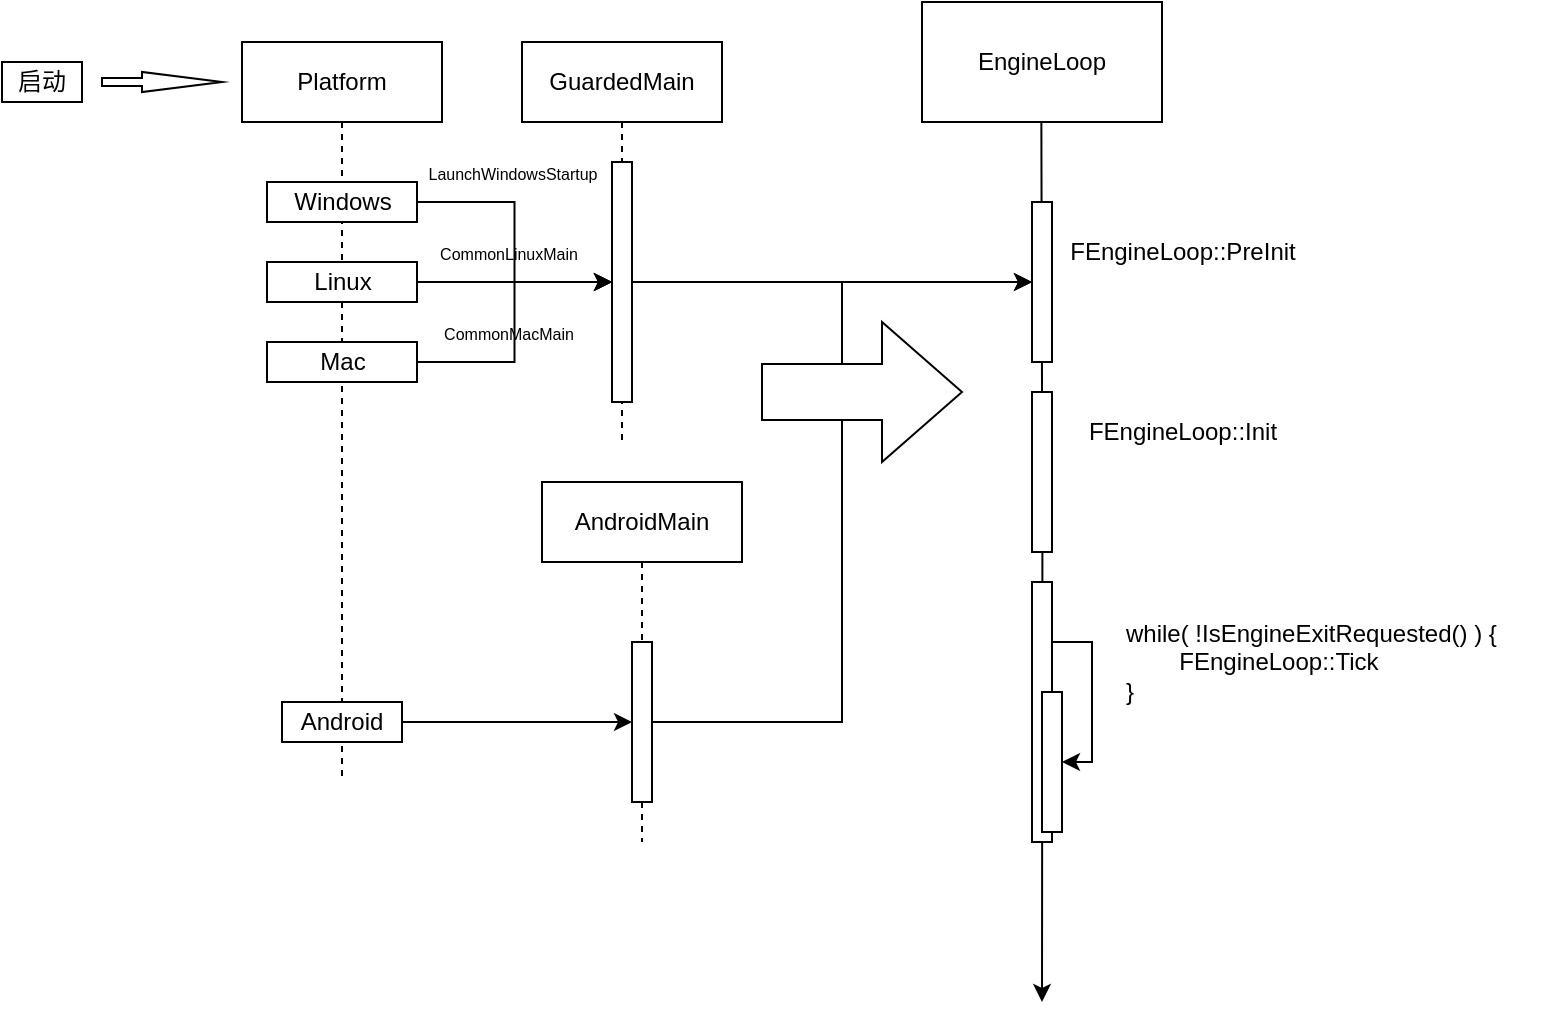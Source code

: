 <mxfile version="26.0.4">
  <diagram name="Page-1" id="2YBvvXClWsGukQMizWep">
    <mxGraphModel dx="842" dy="568" grid="1" gridSize="10" guides="1" tooltips="1" connect="1" arrows="1" fold="1" page="1" pageScale="1" pageWidth="850" pageHeight="1100" math="0" shadow="0">
      <root>
        <mxCell id="0" />
        <mxCell id="1" parent="0" />
        <mxCell id="8qbOOOZ3yt9xHwVIPmfH-4" value="启动" style="html=1;whiteSpace=wrap;" vertex="1" parent="1">
          <mxGeometry x="10" y="60" width="40" height="20" as="geometry" />
        </mxCell>
        <mxCell id="8qbOOOZ3yt9xHwVIPmfH-5" value="Platform" style="shape=umlLifeline;perimeter=lifelinePerimeter;whiteSpace=wrap;html=1;container=1;dropTarget=0;collapsible=0;recursiveResize=0;outlineConnect=0;portConstraint=eastwest;newEdgeStyle={&quot;curved&quot;:0,&quot;rounded&quot;:0};" vertex="1" parent="1">
          <mxGeometry x="130" y="50" width="100" height="370" as="geometry" />
        </mxCell>
        <mxCell id="8qbOOOZ3yt9xHwVIPmfH-21" style="edgeStyle=orthogonalEdgeStyle;rounded=0;orthogonalLoop=1;jettySize=auto;html=1;" edge="1" parent="1" source="8qbOOOZ3yt9xHwVIPmfH-8" target="8qbOOOZ3yt9xHwVIPmfH-20">
          <mxGeometry relative="1" as="geometry" />
        </mxCell>
        <mxCell id="8qbOOOZ3yt9xHwVIPmfH-8" value="Windows" style="whiteSpace=wrap;html=1;" vertex="1" parent="1">
          <mxGeometry x="142.5" y="120" width="75" height="20" as="geometry" />
        </mxCell>
        <mxCell id="8qbOOOZ3yt9xHwVIPmfH-23" style="edgeStyle=orthogonalEdgeStyle;rounded=0;orthogonalLoop=1;jettySize=auto;html=1;" edge="1" parent="1" source="8qbOOOZ3yt9xHwVIPmfH-9" target="8qbOOOZ3yt9xHwVIPmfH-20">
          <mxGeometry relative="1" as="geometry" />
        </mxCell>
        <mxCell id="8qbOOOZ3yt9xHwVIPmfH-9" value="Linux" style="whiteSpace=wrap;html=1;" vertex="1" parent="1">
          <mxGeometry x="142.5" y="160" width="75" height="20" as="geometry" />
        </mxCell>
        <mxCell id="8qbOOOZ3yt9xHwVIPmfH-24" style="edgeStyle=orthogonalEdgeStyle;rounded=0;orthogonalLoop=1;jettySize=auto;html=1;" edge="1" parent="1" source="8qbOOOZ3yt9xHwVIPmfH-10" target="8qbOOOZ3yt9xHwVIPmfH-20">
          <mxGeometry relative="1" as="geometry" />
        </mxCell>
        <mxCell id="8qbOOOZ3yt9xHwVIPmfH-10" value="Mac" style="whiteSpace=wrap;html=1;" vertex="1" parent="1">
          <mxGeometry x="142.5" y="200" width="75" height="20" as="geometry" />
        </mxCell>
        <mxCell id="8qbOOOZ3yt9xHwVIPmfH-17" value="GuardedMain" style="shape=umlLifeline;perimeter=lifelinePerimeter;whiteSpace=wrap;html=1;container=1;dropTarget=0;collapsible=0;recursiveResize=0;outlineConnect=0;portConstraint=eastwest;newEdgeStyle={&quot;curved&quot;:0,&quot;rounded&quot;:0};" vertex="1" parent="1">
          <mxGeometry x="270" y="50" width="100" height="200" as="geometry" />
        </mxCell>
        <mxCell id="8qbOOOZ3yt9xHwVIPmfH-20" value="" style="html=1;points=[[0,0,0,0,5],[0,1,0,0,-5],[1,0,0,0,5],[1,1,0,0,-5]];perimeter=orthogonalPerimeter;outlineConnect=0;targetShapes=umlLifeline;portConstraint=eastwest;newEdgeStyle={&quot;curved&quot;:0,&quot;rounded&quot;:0};" vertex="1" parent="8qbOOOZ3yt9xHwVIPmfH-17">
          <mxGeometry x="45" y="60" width="10" height="120" as="geometry" />
        </mxCell>
        <mxCell id="8qbOOOZ3yt9xHwVIPmfH-26" value="&lt;font style=&quot;font-size: 8px;&quot;&gt;LaunchWindowsStartup&lt;/font&gt;" style="text;html=1;align=center;verticalAlign=middle;resizable=0;points=[];autosize=1;strokeColor=none;fillColor=none;" vertex="1" parent="1">
          <mxGeometry x="210" y="100" width="110" height="30" as="geometry" />
        </mxCell>
        <mxCell id="8qbOOOZ3yt9xHwVIPmfH-27" value="&lt;font style=&quot;font-size: 8px;&quot;&gt;CommonLinuxMain&lt;/font&gt;" style="text;html=1;align=center;verticalAlign=middle;resizable=0;points=[];autosize=1;strokeColor=none;fillColor=none;" vertex="1" parent="1">
          <mxGeometry x="217.5" y="140" width="90" height="30" as="geometry" />
        </mxCell>
        <mxCell id="8qbOOOZ3yt9xHwVIPmfH-28" value="&lt;font style=&quot;font-size: 8px;&quot;&gt;CommonMacMain&lt;/font&gt;" style="text;html=1;align=center;verticalAlign=middle;resizable=0;points=[];autosize=1;strokeColor=none;fillColor=none;" vertex="1" parent="1">
          <mxGeometry x="217.5" y="180" width="90" height="30" as="geometry" />
        </mxCell>
        <mxCell id="8qbOOOZ3yt9xHwVIPmfH-34" style="edgeStyle=orthogonalEdgeStyle;rounded=0;orthogonalLoop=1;jettySize=auto;html=1;" edge="1" parent="1" source="8qbOOOZ3yt9xHwVIPmfH-30" target="8qbOOOZ3yt9xHwVIPmfH-33">
          <mxGeometry relative="1" as="geometry" />
        </mxCell>
        <mxCell id="8qbOOOZ3yt9xHwVIPmfH-30" value="Android" style="whiteSpace=wrap;html=1;" vertex="1" parent="1">
          <mxGeometry x="150" y="380" width="60" height="20" as="geometry" />
        </mxCell>
        <mxCell id="8qbOOOZ3yt9xHwVIPmfH-31" value="AndroidMain" style="shape=umlLifeline;perimeter=lifelinePerimeter;whiteSpace=wrap;html=1;container=1;dropTarget=0;collapsible=0;recursiveResize=0;outlineConnect=0;portConstraint=eastwest;newEdgeStyle={&quot;curved&quot;:0,&quot;rounded&quot;:0};" vertex="1" parent="1">
          <mxGeometry x="280" y="270" width="100" height="180" as="geometry" />
        </mxCell>
        <mxCell id="8qbOOOZ3yt9xHwVIPmfH-33" value="" style="html=1;points=[[0,0,0,0,5],[0,1,0,0,-5],[1,0,0,0,5],[1,1,0,0,-5]];perimeter=orthogonalPerimeter;outlineConnect=0;targetShapes=umlLifeline;portConstraint=eastwest;newEdgeStyle={&quot;curved&quot;:0,&quot;rounded&quot;:0};" vertex="1" parent="8qbOOOZ3yt9xHwVIPmfH-31">
          <mxGeometry x="45" y="80" width="10" height="80" as="geometry" />
        </mxCell>
        <mxCell id="8qbOOOZ3yt9xHwVIPmfH-37" style="edgeStyle=orthogonalEdgeStyle;rounded=0;orthogonalLoop=1;jettySize=auto;html=1;" edge="1" parent="1">
          <mxGeometry relative="1" as="geometry">
            <mxPoint x="530" y="530" as="targetPoint" />
            <mxPoint x="529.66" y="80" as="sourcePoint" />
          </mxGeometry>
        </mxCell>
        <mxCell id="8qbOOOZ3yt9xHwVIPmfH-36" value="EngineLoop" style="whiteSpace=wrap;html=1;" vertex="1" parent="1">
          <mxGeometry x="470" y="30" width="120" height="60" as="geometry" />
        </mxCell>
        <mxCell id="8qbOOOZ3yt9xHwVIPmfH-38" value="" style="html=1;points=[[0,0,0,0,5],[0,1,0,0,-5],[1,0,0,0,5],[1,1,0,0,-5]];perimeter=orthogonalPerimeter;outlineConnect=0;targetShapes=umlLifeline;portConstraint=eastwest;newEdgeStyle={&quot;curved&quot;:0,&quot;rounded&quot;:0};" vertex="1" parent="1">
          <mxGeometry x="525" y="130" width="10" height="80" as="geometry" />
        </mxCell>
        <mxCell id="8qbOOOZ3yt9xHwVIPmfH-41" value="FEngineLoop::PreInit" style="text;html=1;align=center;verticalAlign=middle;resizable=0;points=[];autosize=1;strokeColor=none;fillColor=none;" vertex="1" parent="1">
          <mxGeometry x="530" y="140" width="140" height="30" as="geometry" />
        </mxCell>
        <mxCell id="8qbOOOZ3yt9xHwVIPmfH-42" value="" style="html=1;points=[[0,0,0,0,5],[0,1,0,0,-5],[1,0,0,0,5],[1,1,0,0,-5]];perimeter=orthogonalPerimeter;outlineConnect=0;targetShapes=umlLifeline;portConstraint=eastwest;newEdgeStyle={&quot;curved&quot;:0,&quot;rounded&quot;:0};" vertex="1" parent="1">
          <mxGeometry x="525" y="225" width="10" height="80" as="geometry" />
        </mxCell>
        <mxCell id="8qbOOOZ3yt9xHwVIPmfH-45" value="FEngineLoop::Init" style="text;html=1;align=center;verticalAlign=middle;resizable=0;points=[];autosize=1;strokeColor=none;fillColor=none;" vertex="1" parent="1">
          <mxGeometry x="540" y="230" width="120" height="30" as="geometry" />
        </mxCell>
        <mxCell id="8qbOOOZ3yt9xHwVIPmfH-59" style="edgeStyle=orthogonalEdgeStyle;rounded=0;orthogonalLoop=1;jettySize=auto;html=1;curved=0;" edge="1" parent="1" source="8qbOOOZ3yt9xHwVIPmfH-46" target="8qbOOOZ3yt9xHwVIPmfH-58">
          <mxGeometry relative="1" as="geometry">
            <Array as="points">
              <mxPoint x="555" y="350" />
              <mxPoint x="555" y="410" />
            </Array>
          </mxGeometry>
        </mxCell>
        <mxCell id="8qbOOOZ3yt9xHwVIPmfH-46" value="" style="html=1;points=[[0,0,0,0,5],[0,1,0,0,-5],[1,0,0,0,5],[1,1,0,0,-5]];perimeter=orthogonalPerimeter;outlineConnect=0;targetShapes=umlLifeline;portConstraint=eastwest;newEdgeStyle={&quot;curved&quot;:0,&quot;rounded&quot;:0};" vertex="1" parent="1">
          <mxGeometry x="525" y="320" width="10" height="130" as="geometry" />
        </mxCell>
        <mxCell id="8qbOOOZ3yt9xHwVIPmfH-47" value="while( !IsEngineExitRequested() ) {&lt;div&gt;&lt;span style=&quot;white-space: pre;&quot;&gt;&#x9;&lt;/span&gt;FEngineLoop::Tick&lt;br&gt;&lt;/div&gt;&lt;div&gt;}&lt;/div&gt;" style="text;html=1;align=left;verticalAlign=middle;resizable=0;points=[];autosize=1;strokeColor=none;fillColor=none;" vertex="1" parent="1">
          <mxGeometry x="570" y="330" width="210" height="60" as="geometry" />
        </mxCell>
        <mxCell id="8qbOOOZ3yt9xHwVIPmfH-58" value="" style="html=1;points=[[0,0,0,0,5],[0,1,0,0,-5],[1,0,0,0,5],[1,1,0,0,-5]];perimeter=orthogonalPerimeter;outlineConnect=0;targetShapes=umlLifeline;portConstraint=eastwest;newEdgeStyle={&quot;curved&quot;:0,&quot;rounded&quot;:0};" vertex="1" parent="1">
          <mxGeometry x="530" y="375" width="10" height="70" as="geometry" />
        </mxCell>
        <mxCell id="8qbOOOZ3yt9xHwVIPmfH-62" style="edgeStyle=orthogonalEdgeStyle;rounded=0;orthogonalLoop=1;jettySize=auto;html=1;curved=0;" edge="1" parent="1" source="8qbOOOZ3yt9xHwVIPmfH-20" target="8qbOOOZ3yt9xHwVIPmfH-38">
          <mxGeometry relative="1" as="geometry">
            <Array as="points">
              <mxPoint x="480" y="170" />
              <mxPoint x="480" y="170" />
            </Array>
          </mxGeometry>
        </mxCell>
        <mxCell id="8qbOOOZ3yt9xHwVIPmfH-63" style="edgeStyle=orthogonalEdgeStyle;rounded=0;orthogonalLoop=1;jettySize=auto;html=1;curved=0;" edge="1" parent="1" source="8qbOOOZ3yt9xHwVIPmfH-33" target="8qbOOOZ3yt9xHwVIPmfH-38">
          <mxGeometry relative="1" as="geometry" />
        </mxCell>
        <mxCell id="8qbOOOZ3yt9xHwVIPmfH-64" value="" style="html=1;shadow=0;dashed=0;align=center;verticalAlign=middle;shape=mxgraph.arrows2.arrow;dy=0.6;dx=40;notch=0;" vertex="1" parent="1">
          <mxGeometry x="390" y="190" width="100" height="70" as="geometry" />
        </mxCell>
        <mxCell id="8qbOOOZ3yt9xHwVIPmfH-65" value="" style="html=1;shadow=0;dashed=0;align=center;verticalAlign=middle;shape=mxgraph.arrows2.arrow;dy=0.6;dx=40;notch=0;" vertex="1" parent="1">
          <mxGeometry x="60" y="65" width="60" height="10" as="geometry" />
        </mxCell>
      </root>
    </mxGraphModel>
  </diagram>
</mxfile>
